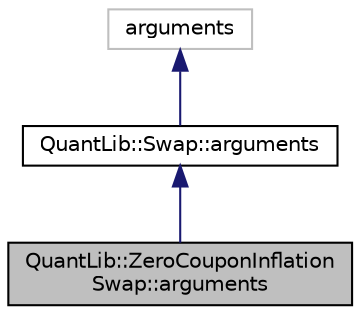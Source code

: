 digraph "QuantLib::ZeroCouponInflationSwap::arguments"
{
  edge [fontname="Helvetica",fontsize="10",labelfontname="Helvetica",labelfontsize="10"];
  node [fontname="Helvetica",fontsize="10",shape=record];
  Node1 [label="QuantLib::ZeroCouponInflation\lSwap::arguments",height=0.2,width=0.4,color="black", fillcolor="grey75", style="filled", fontcolor="black"];
  Node2 -> Node1 [dir="back",color="midnightblue",fontsize="10",style="solid"];
  Node2 [label="QuantLib::Swap::arguments",height=0.2,width=0.4,color="black", fillcolor="white", style="filled",URL="$class_quant_lib_1_1_swap_1_1arguments.html"];
  Node3 -> Node2 [dir="back",color="midnightblue",fontsize="10",style="solid"];
  Node3 [label="arguments",height=0.2,width=0.4,color="grey75", fillcolor="white", style="filled"];
}
